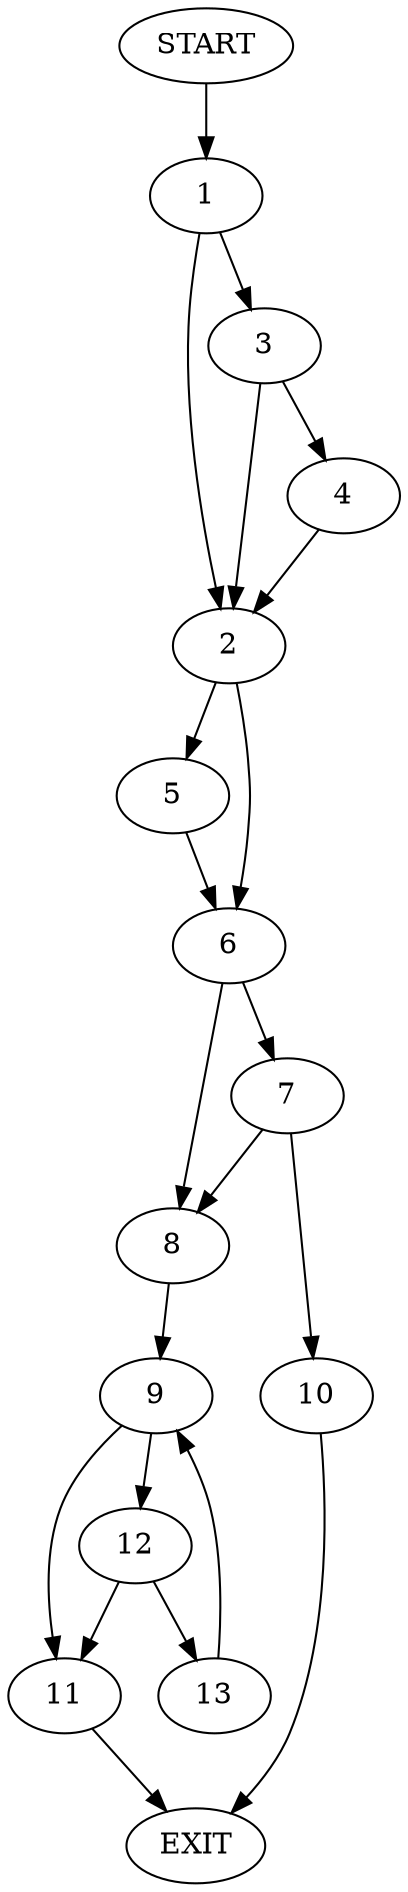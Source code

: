 digraph {
0 [label="START"]
14 [label="EXIT"]
0 -> 1
1 -> 2
1 -> 3
3 -> 2
3 -> 4
2 -> 5
2 -> 6
4 -> 2
5 -> 6
6 -> 7
6 -> 8
8 -> 9
7 -> 10
7 -> 8
10 -> 14
9 -> 11
9 -> 12
11 -> 14
12 -> 11
12 -> 13
13 -> 9
}
